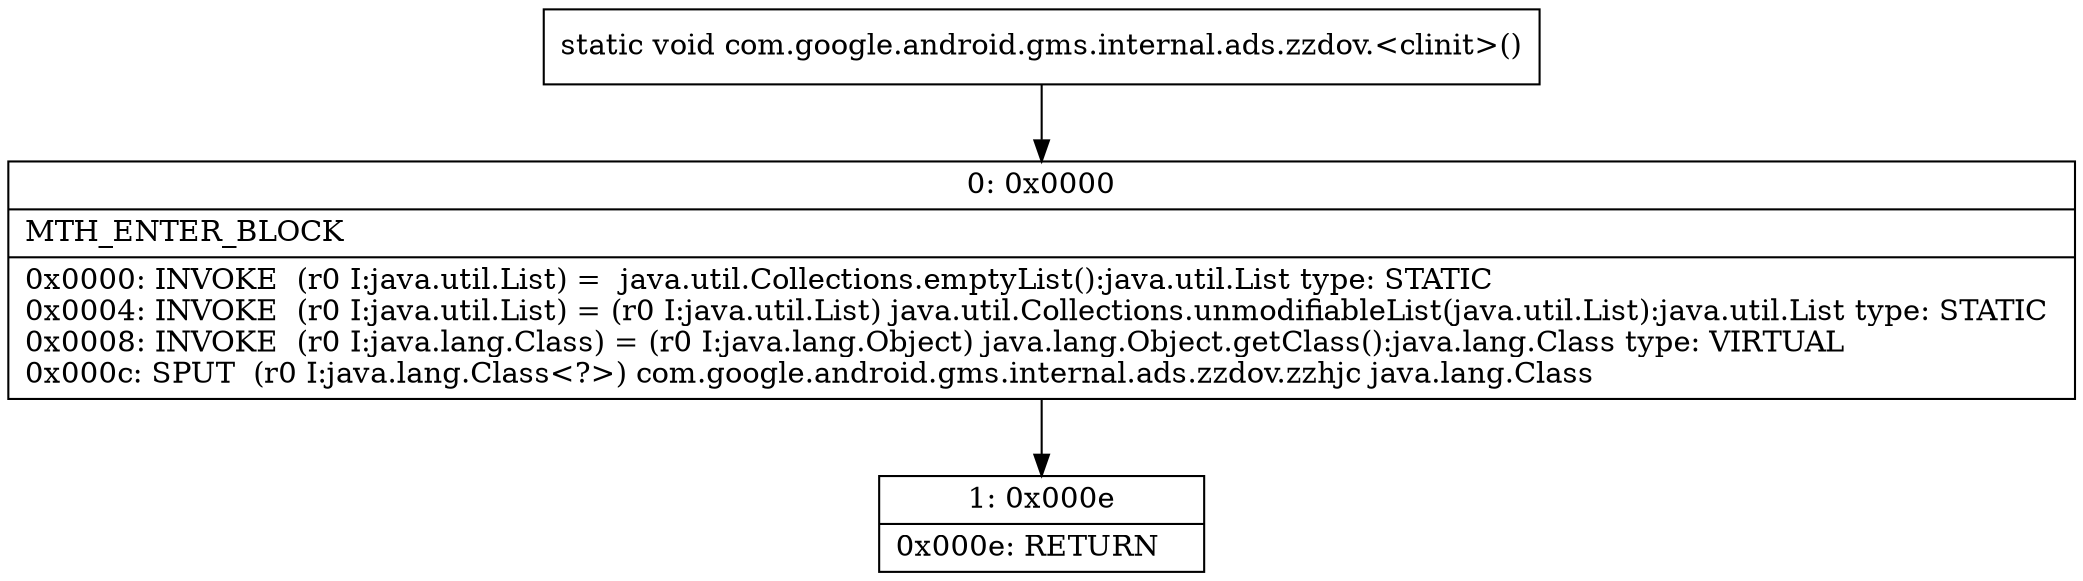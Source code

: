 digraph "CFG forcom.google.android.gms.internal.ads.zzdov.\<clinit\>()V" {
Node_0 [shape=record,label="{0\:\ 0x0000|MTH_ENTER_BLOCK\l|0x0000: INVOKE  (r0 I:java.util.List) =  java.util.Collections.emptyList():java.util.List type: STATIC \l0x0004: INVOKE  (r0 I:java.util.List) = (r0 I:java.util.List) java.util.Collections.unmodifiableList(java.util.List):java.util.List type: STATIC \l0x0008: INVOKE  (r0 I:java.lang.Class) = (r0 I:java.lang.Object) java.lang.Object.getClass():java.lang.Class type: VIRTUAL \l0x000c: SPUT  (r0 I:java.lang.Class\<?\>) com.google.android.gms.internal.ads.zzdov.zzhjc java.lang.Class \l}"];
Node_1 [shape=record,label="{1\:\ 0x000e|0x000e: RETURN   \l}"];
MethodNode[shape=record,label="{static void com.google.android.gms.internal.ads.zzdov.\<clinit\>() }"];
MethodNode -> Node_0;
Node_0 -> Node_1;
}

